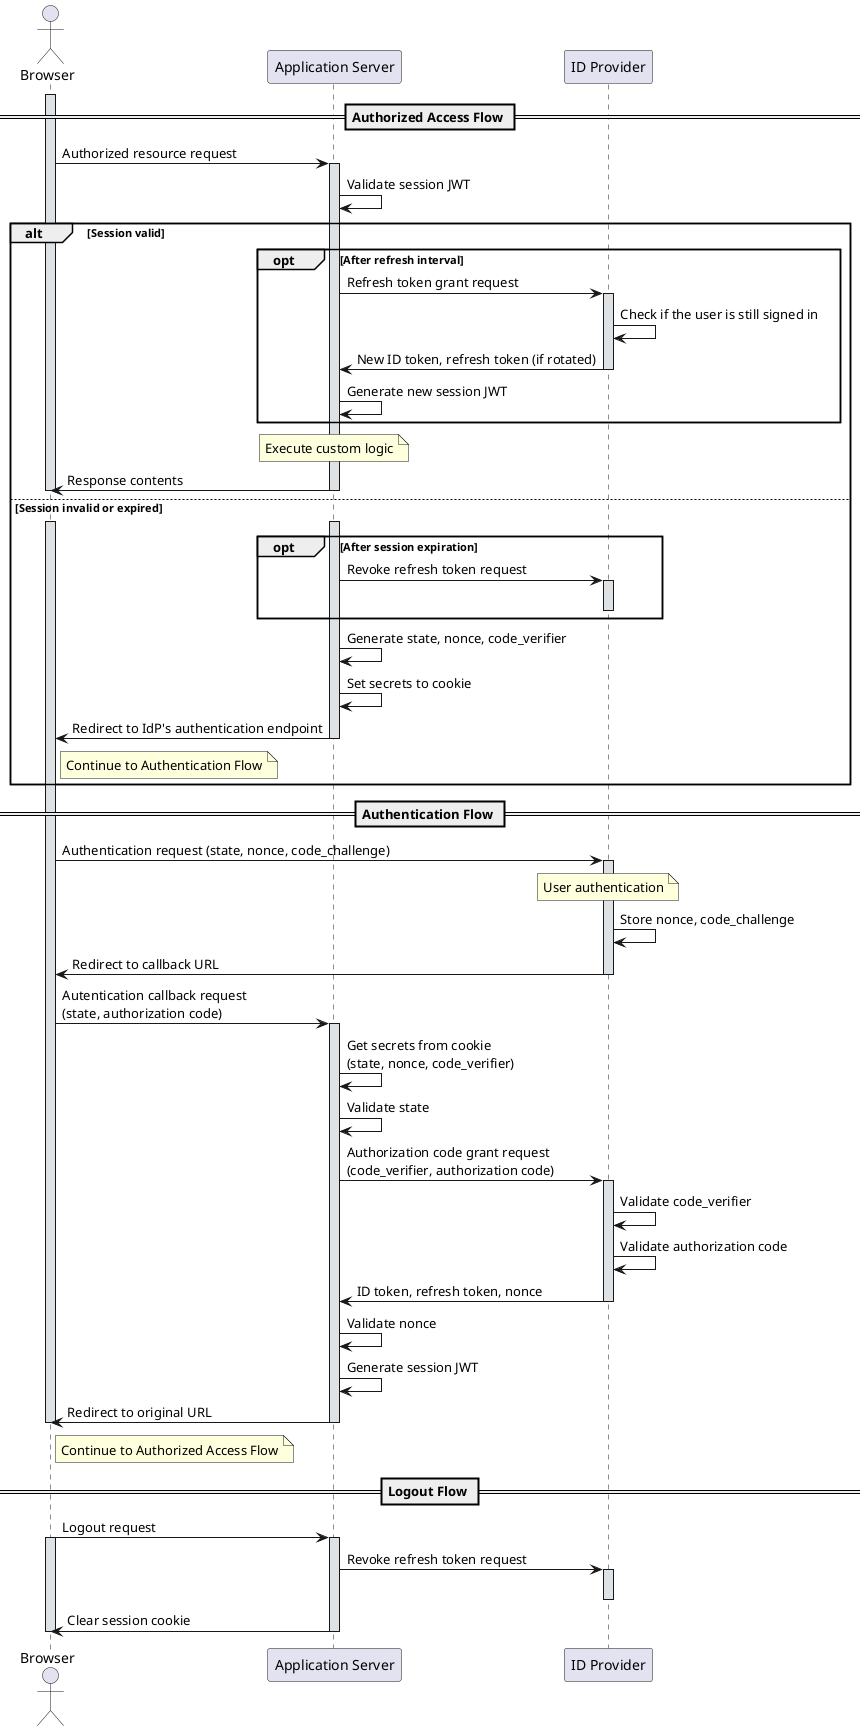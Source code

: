 plantuml
@startuml
skinparam sequence {
  LifeLineBackgroundColor #DFE2E5
}
actor Browser
participant "Application Server" as AppServer
participant "ID Provider" as IdP

== Authorized Access Flow ==

activate Browser
Browser -> AppServer: Authorized resource request
activate AppServer
AppServer -> AppServer: Validate session JWT

alt Session valid
    opt After refresh interval
        AppServer -> IdP: Refresh token grant request
        activate IdP
        IdP -> IdP: Check if the user is still signed in
        IdP -> AppServer: New ID token, refresh token (if rotated)
        deactivate IdP
        AppServer -> AppServer: Generate new session JWT
    end
    note over AppServer: Execute custom logic
    AppServer -> Browser: Response contents
    deactivate AppServer
    deactivate Browser
else Session invalid or expired
    Browser -[hidden]-> AppServer
    activate Browser
    activate AppServer
    opt After session expiration
        AppServer -> IdP: Revoke refresh token request
        activate IdP
        deactivate IdP
    end
    AppServer -> AppServer: Generate state, nonce, code_verifier
    AppServer -> AppServer: Set secrets to cookie
    AppServer -> Browser: Redirect to IdP's authentication endpoint
    note right of Browser: Continue to Authentication Flow
    deactivate AppServer
end

== Authentication Flow ==

Browser -> IdP: Authentication request (state, nonce, code_challenge)
activate IdP
note over IdP: User authentication
IdP -> IdP: Store nonce, code_challenge
IdP -> Browser: Redirect to callback URL
deactivate IdP

Browser -> AppServer: Autentication callback request\n(state, authorization code)
activate AppServer
AppServer -> AppServer: Get secrets from cookie\n(state, nonce, code_verifier)
AppServer -> AppServer: Validate state
AppServer -> IdP: Authorization code grant request\n(code_verifier, authorization code)
activate IdP
IdP -> IdP: Validate code_verifier
IdP -> IdP: Validate authorization code
IdP -> AppServer: ID token, refresh token, nonce
deactivate IdP    
AppServer -> AppServer: Validate nonce
AppServer -> AppServer: Generate session JWT
AppServer -> Browser: Redirect to original URL
note right of Browser: Continue to Authorized Access Flow
deactivate AppServer
deactivate Browser

== Logout Flow ==

Browser -> AppServer: Logout request
activate Browser
activate AppServer
AppServer -> IdP: Revoke refresh token request
activate IdP
deactivate IdP
AppServer -> Browser: Clear session cookie
deactivate AppServer
deactivate Browser

@enduml
